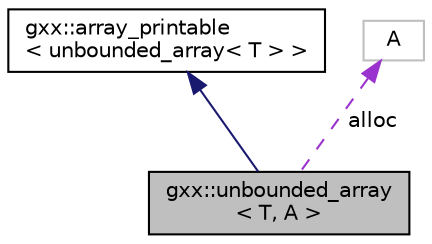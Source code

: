 digraph "gxx::unbounded_array&lt; T, A &gt;"
{
  edge [fontname="Helvetica",fontsize="10",labelfontname="Helvetica",labelfontsize="10"];
  node [fontname="Helvetica",fontsize="10",shape=record];
  Node1 [label="gxx::unbounded_array\l\< T, A \>",height=0.2,width=0.4,color="black", fillcolor="grey75", style="filled", fontcolor="black"];
  Node2 -> Node1 [dir="back",color="midnightblue",fontsize="10",style="solid",fontname="Helvetica"];
  Node2 [label="gxx::array_printable\l\< unbounded_array\< T \> \>",height=0.2,width=0.4,color="black", fillcolor="white", style="filled",URL="$classgxx_1_1array__printable.html"];
  Node3 -> Node1 [dir="back",color="darkorchid3",fontsize="10",style="dashed",label=" alloc" ,fontname="Helvetica"];
  Node3 [label="A",height=0.2,width=0.4,color="grey75", fillcolor="white", style="filled"];
}
